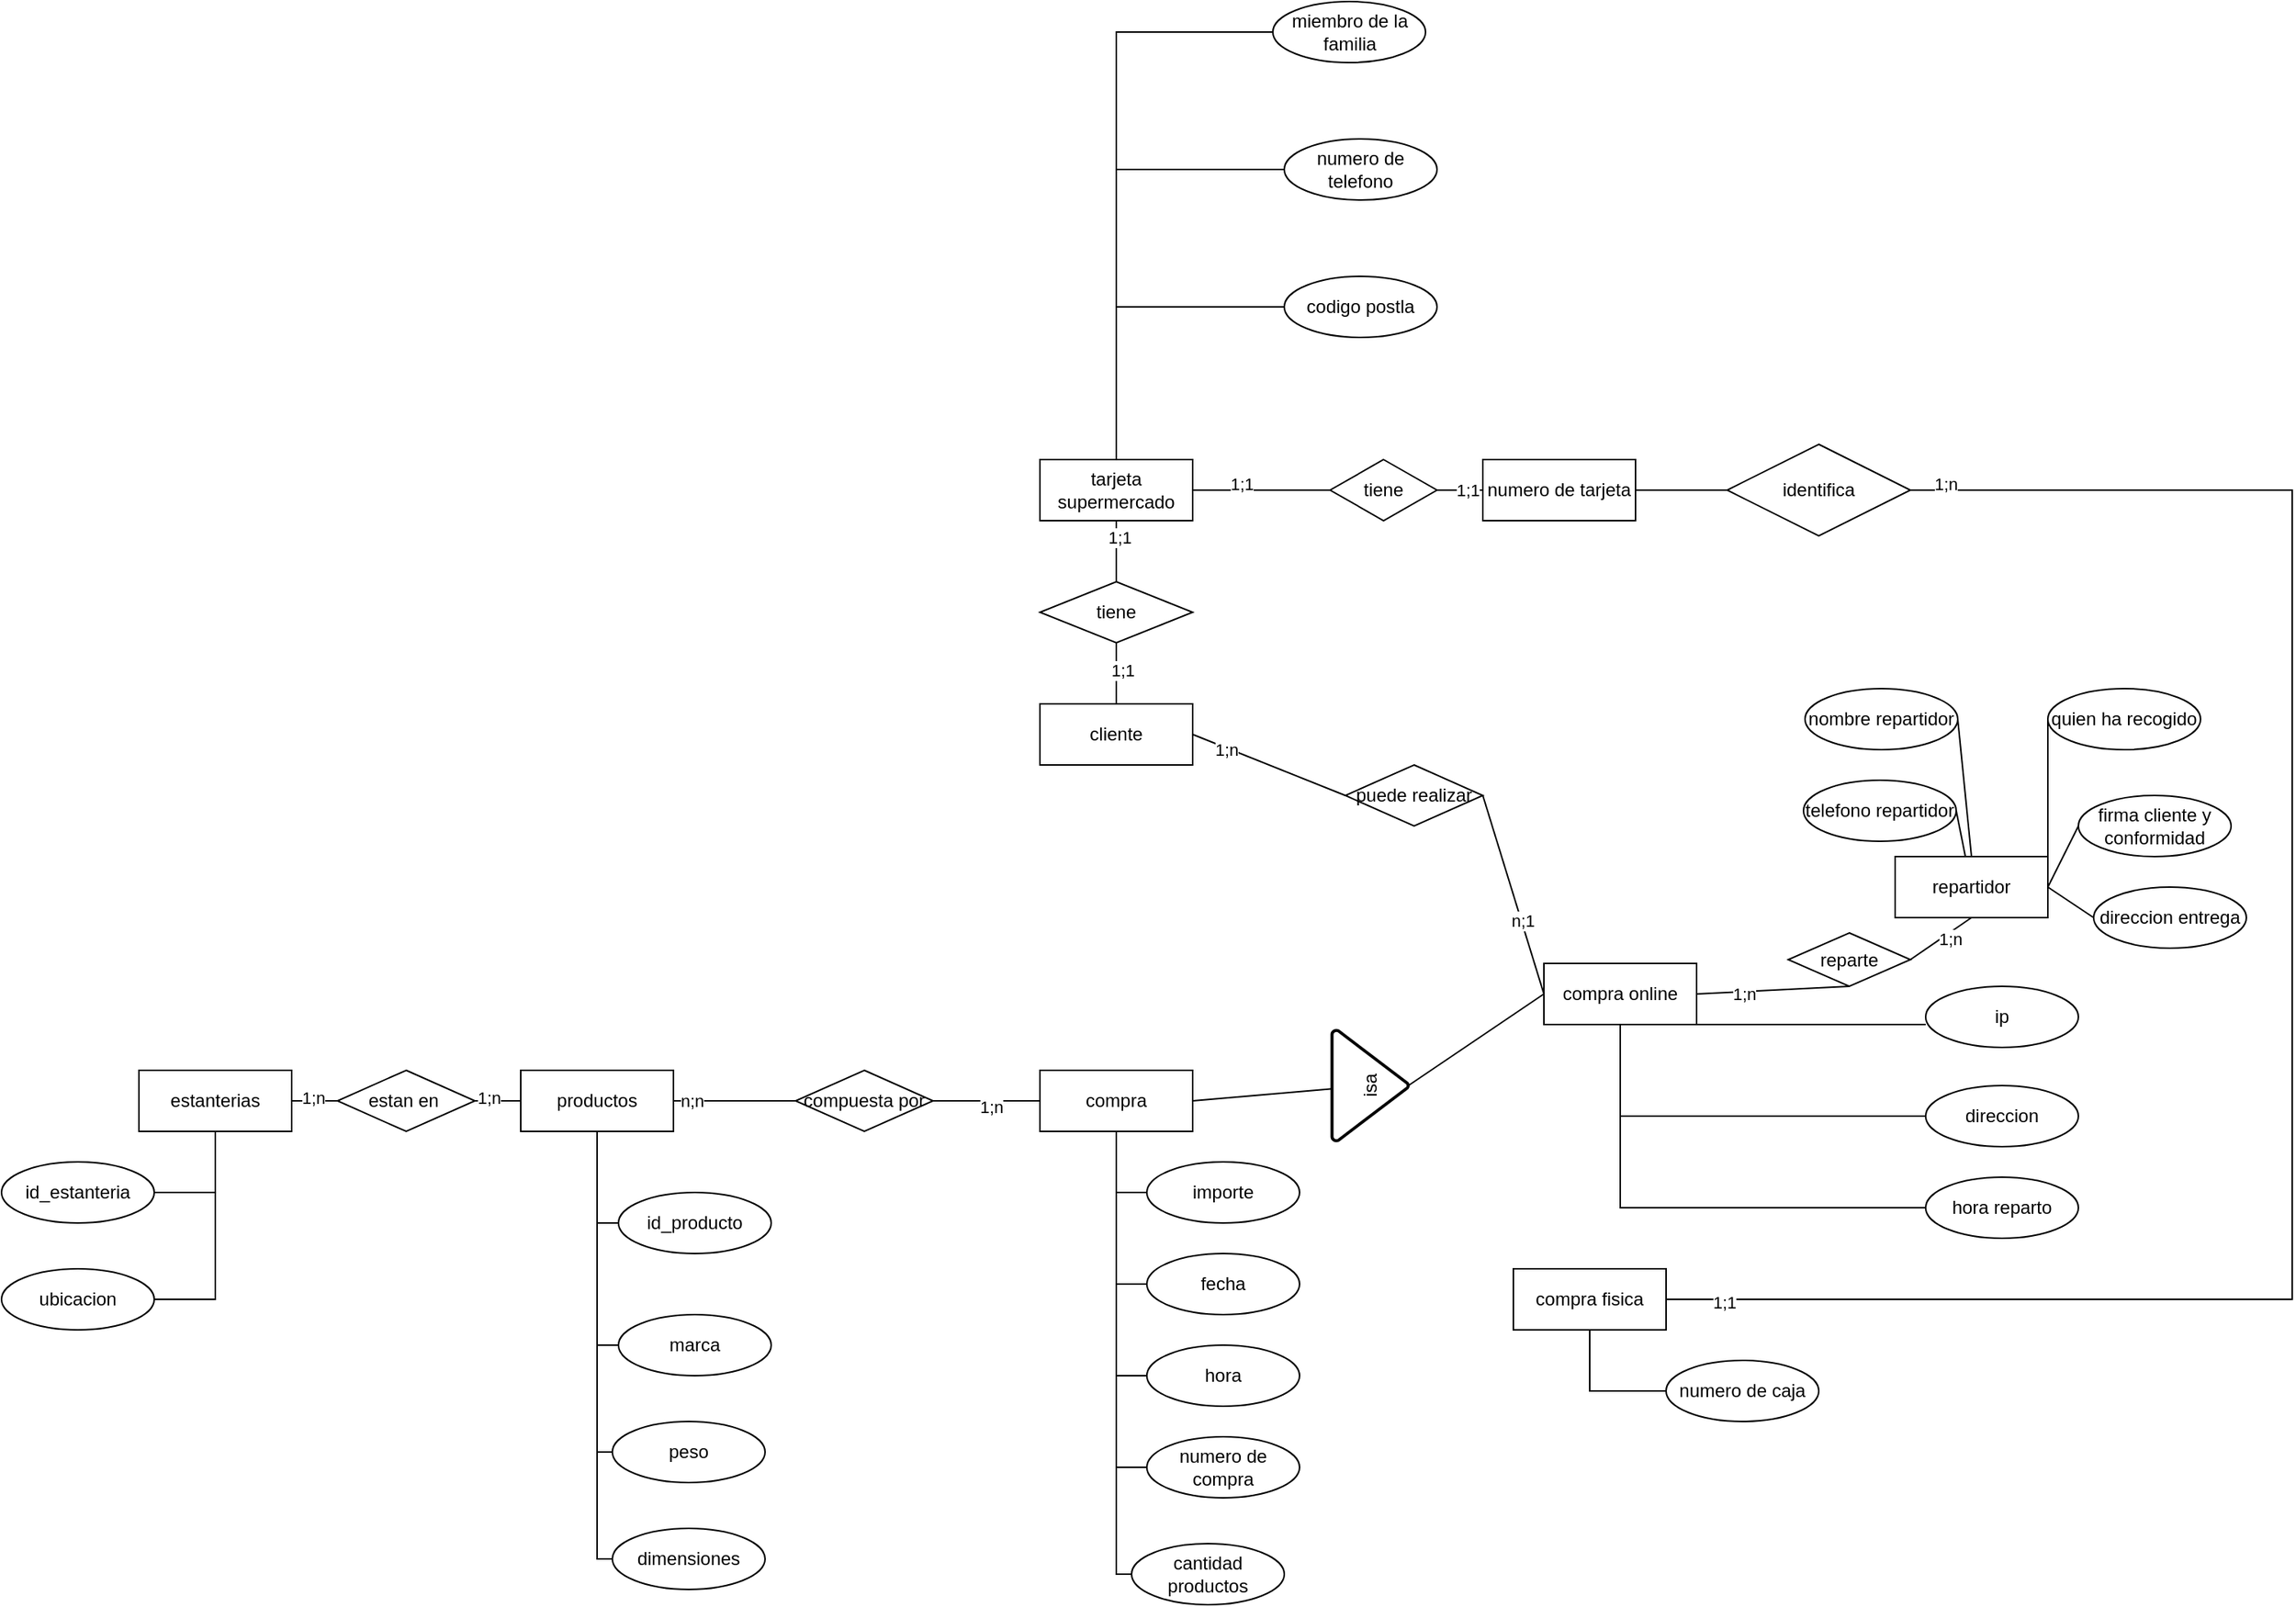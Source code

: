 <mxfile version="22.0.3" type="device">
  <diagram name="Página-1" id="BHrCa9ge2F1a9FvnaqaG">
    <mxGraphModel dx="3005" dy="2689" grid="1" gridSize="10" guides="1" tooltips="1" connect="1" arrows="1" fold="1" page="1" pageScale="1" pageWidth="827" pageHeight="1169" math="0" shadow="0">
      <root>
        <mxCell id="0" />
        <mxCell id="1" parent="0" />
        <mxCell id="OjxcFGNKwH3GC3r0dVM3-7" value="tarjeta supermercado" style="whiteSpace=wrap;html=1;align=center;" vertex="1" parent="1">
          <mxGeometry x="690" y="-10" width="100" height="40" as="geometry" />
        </mxCell>
        <mxCell id="OjxcFGNKwH3GC3r0dVM3-8" value="compra fisica" style="whiteSpace=wrap;html=1;align=center;" vertex="1" parent="1">
          <mxGeometry x="1000" y="520" width="100" height="40" as="geometry" />
        </mxCell>
        <mxCell id="OjxcFGNKwH3GC3r0dVM3-9" value="cliente" style="whiteSpace=wrap;html=1;align=center;" vertex="1" parent="1">
          <mxGeometry x="690" y="150" width="100" height="40" as="geometry" />
        </mxCell>
        <mxCell id="OjxcFGNKwH3GC3r0dVM3-10" value="estanterias" style="whiteSpace=wrap;html=1;align=center;" vertex="1" parent="1">
          <mxGeometry x="100" y="390" width="100" height="40" as="geometry" />
        </mxCell>
        <mxCell id="OjxcFGNKwH3GC3r0dVM3-11" value="productos" style="whiteSpace=wrap;html=1;align=center;" vertex="1" parent="1">
          <mxGeometry x="350" y="390" width="100" height="40" as="geometry" />
        </mxCell>
        <mxCell id="OjxcFGNKwH3GC3r0dVM3-18" value="identifica" style="shape=rhombus;perimeter=rhombusPerimeter;whiteSpace=wrap;html=1;align=center;" vertex="1" parent="1">
          <mxGeometry x="1140" y="-20" width="120" height="60" as="geometry" />
        </mxCell>
        <mxCell id="OjxcFGNKwH3GC3r0dVM3-38" value="nombre repartidor" style="ellipse;whiteSpace=wrap;html=1;align=center;" vertex="1" parent="1">
          <mxGeometry x="1191" y="140" width="100" height="40" as="geometry" />
        </mxCell>
        <mxCell id="OjxcFGNKwH3GC3r0dVM3-39" value="firma cliente y conformidad" style="ellipse;whiteSpace=wrap;html=1;align=center;" vertex="1" parent="1">
          <mxGeometry x="1370" y="210" width="100" height="40" as="geometry" />
        </mxCell>
        <mxCell id="OjxcFGNKwH3GC3r0dVM3-40" value="numero de compra" style="ellipse;whiteSpace=wrap;html=1;align=center;" vertex="1" parent="1">
          <mxGeometry x="760" y="630" width="100" height="40" as="geometry" />
        </mxCell>
        <mxCell id="OjxcFGNKwH3GC3r0dVM3-42" value="hora" style="ellipse;whiteSpace=wrap;html=1;align=center;" vertex="1" parent="1">
          <mxGeometry x="760" y="570" width="100" height="40" as="geometry" />
        </mxCell>
        <mxCell id="OjxcFGNKwH3GC3r0dVM3-43" value="fecha" style="ellipse;whiteSpace=wrap;html=1;align=center;" vertex="1" parent="1">
          <mxGeometry x="760" y="510" width="100" height="40" as="geometry" />
        </mxCell>
        <mxCell id="OjxcFGNKwH3GC3r0dVM3-44" value="importe" style="ellipse;whiteSpace=wrap;html=1;align=center;" vertex="1" parent="1">
          <mxGeometry x="760" y="450" width="100" height="40" as="geometry" />
        </mxCell>
        <mxCell id="OjxcFGNKwH3GC3r0dVM3-45" value="ubicacion" style="ellipse;whiteSpace=wrap;html=1;align=center;" vertex="1" parent="1">
          <mxGeometry x="10" y="520" width="100" height="40" as="geometry" />
        </mxCell>
        <mxCell id="OjxcFGNKwH3GC3r0dVM3-46" value="id_estanteria" style="ellipse;whiteSpace=wrap;html=1;align=center;" vertex="1" parent="1">
          <mxGeometry x="10" y="450" width="100" height="40" as="geometry" />
        </mxCell>
        <mxCell id="OjxcFGNKwH3GC3r0dVM3-48" value="dimensiones" style="ellipse;whiteSpace=wrap;html=1;align=center;" vertex="1" parent="1">
          <mxGeometry x="410" y="690" width="100" height="40" as="geometry" />
        </mxCell>
        <mxCell id="OjxcFGNKwH3GC3r0dVM3-49" value="peso" style="ellipse;whiteSpace=wrap;html=1;align=center;" vertex="1" parent="1">
          <mxGeometry x="410" y="620" width="100" height="40" as="geometry" />
        </mxCell>
        <mxCell id="OjxcFGNKwH3GC3r0dVM3-50" value="marca" style="ellipse;whiteSpace=wrap;html=1;align=center;" vertex="1" parent="1">
          <mxGeometry x="414" y="550" width="100" height="40" as="geometry" />
        </mxCell>
        <mxCell id="OjxcFGNKwH3GC3r0dVM3-51" value="id_producto" style="ellipse;whiteSpace=wrap;html=1;align=center;" vertex="1" parent="1">
          <mxGeometry x="414" y="470" width="100" height="40" as="geometry" />
        </mxCell>
        <mxCell id="OjxcFGNKwH3GC3r0dVM3-52" value="" style="endArrow=none;html=1;rounded=0;entryX=0;entryY=0.5;entryDx=0;entryDy=0;exitX=0.5;exitY=1;exitDx=0;exitDy=0;" edge="1" parent="1" source="OjxcFGNKwH3GC3r0dVM3-11" target="OjxcFGNKwH3GC3r0dVM3-51">
          <mxGeometry relative="1" as="geometry">
            <mxPoint x="370" y="430" as="sourcePoint" />
            <mxPoint x="530" y="430" as="targetPoint" />
            <Array as="points">
              <mxPoint x="400" y="490" />
            </Array>
          </mxGeometry>
        </mxCell>
        <mxCell id="OjxcFGNKwH3GC3r0dVM3-53" value="" style="endArrow=none;html=1;rounded=0;entryX=0;entryY=0.5;entryDx=0;entryDy=0;" edge="1" parent="1" target="OjxcFGNKwH3GC3r0dVM3-50">
          <mxGeometry relative="1" as="geometry">
            <mxPoint x="400" y="490" as="sourcePoint" />
            <mxPoint x="530" y="430" as="targetPoint" />
            <Array as="points">
              <mxPoint x="400" y="570" />
            </Array>
          </mxGeometry>
        </mxCell>
        <mxCell id="OjxcFGNKwH3GC3r0dVM3-54" value="" style="endArrow=none;html=1;rounded=0;entryX=0;entryY=0.5;entryDx=0;entryDy=0;" edge="1" parent="1" target="OjxcFGNKwH3GC3r0dVM3-49">
          <mxGeometry relative="1" as="geometry">
            <mxPoint x="400" y="570" as="sourcePoint" />
            <mxPoint x="530" y="430" as="targetPoint" />
            <Array as="points">
              <mxPoint x="400" y="640" />
            </Array>
          </mxGeometry>
        </mxCell>
        <mxCell id="OjxcFGNKwH3GC3r0dVM3-55" value="" style="endArrow=none;html=1;rounded=0;entryX=0;entryY=0.5;entryDx=0;entryDy=0;" edge="1" parent="1" target="OjxcFGNKwH3GC3r0dVM3-48">
          <mxGeometry relative="1" as="geometry">
            <mxPoint x="400" y="640" as="sourcePoint" />
            <mxPoint x="530" y="430" as="targetPoint" />
            <Array as="points">
              <mxPoint x="400" y="710" />
            </Array>
          </mxGeometry>
        </mxCell>
        <mxCell id="OjxcFGNKwH3GC3r0dVM3-57" value="" style="endArrow=none;html=1;rounded=0;entryX=0;entryY=0.5;entryDx=0;entryDy=0;" edge="1" parent="1" source="OjxcFGNKwH3GC3r0dVM3-10" target="OjxcFGNKwH3GC3r0dVM3-11">
          <mxGeometry relative="1" as="geometry">
            <mxPoint x="370" y="430" as="sourcePoint" />
            <mxPoint x="530" y="430" as="targetPoint" />
          </mxGeometry>
        </mxCell>
        <mxCell id="OjxcFGNKwH3GC3r0dVM3-123" value="1;n" style="edgeLabel;html=1;align=center;verticalAlign=middle;resizable=0;points=[];" vertex="1" connectable="0" parent="OjxcFGNKwH3GC3r0dVM3-57">
          <mxGeometry x="0.723" y="2" relative="1" as="geometry">
            <mxPoint as="offset" />
          </mxGeometry>
        </mxCell>
        <mxCell id="OjxcFGNKwH3GC3r0dVM3-124" value="1;n" style="edgeLabel;html=1;align=center;verticalAlign=middle;resizable=0;points=[];" vertex="1" connectable="0" parent="OjxcFGNKwH3GC3r0dVM3-57">
          <mxGeometry x="-0.822" y="2" relative="1" as="geometry">
            <mxPoint as="offset" />
          </mxGeometry>
        </mxCell>
        <mxCell id="OjxcFGNKwH3GC3r0dVM3-22" value="estan en&amp;nbsp;" style="shape=rhombus;perimeter=rhombusPerimeter;whiteSpace=wrap;html=1;align=center;" vertex="1" parent="1">
          <mxGeometry x="230" y="390" width="90" height="40" as="geometry" />
        </mxCell>
        <mxCell id="OjxcFGNKwH3GC3r0dVM3-58" value="" style="endArrow=none;html=1;rounded=0;exitX=1;exitY=0.5;exitDx=0;exitDy=0;entryX=0.5;entryY=1;entryDx=0;entryDy=0;" edge="1" parent="1" source="OjxcFGNKwH3GC3r0dVM3-46" target="OjxcFGNKwH3GC3r0dVM3-10">
          <mxGeometry relative="1" as="geometry">
            <mxPoint x="290" y="460" as="sourcePoint" />
            <mxPoint x="450" y="460" as="targetPoint" />
            <Array as="points">
              <mxPoint x="150" y="470" />
            </Array>
          </mxGeometry>
        </mxCell>
        <mxCell id="OjxcFGNKwH3GC3r0dVM3-59" value="" style="endArrow=none;html=1;rounded=0;exitX=1;exitY=0.5;exitDx=0;exitDy=0;" edge="1" parent="1" source="OjxcFGNKwH3GC3r0dVM3-45">
          <mxGeometry relative="1" as="geometry">
            <mxPoint x="290" y="460" as="sourcePoint" />
            <mxPoint x="150" y="470" as="targetPoint" />
            <Array as="points">
              <mxPoint x="150" y="540" />
            </Array>
          </mxGeometry>
        </mxCell>
        <mxCell id="OjxcFGNKwH3GC3r0dVM3-60" value="compra" style="whiteSpace=wrap;html=1;align=center;" vertex="1" parent="1">
          <mxGeometry x="690" y="390" width="100" height="40" as="geometry" />
        </mxCell>
        <mxCell id="OjxcFGNKwH3GC3r0dVM3-63" value="" style="endArrow=none;html=1;rounded=0;exitX=1;exitY=0.5;exitDx=0;exitDy=0;entryX=0;entryY=0.5;entryDx=0;entryDy=0;" edge="1" parent="1" source="OjxcFGNKwH3GC3r0dVM3-61" target="OjxcFGNKwH3GC3r0dVM3-60">
          <mxGeometry relative="1" as="geometry">
            <mxPoint x="500" y="460" as="sourcePoint" />
            <mxPoint x="660" y="460" as="targetPoint" />
          </mxGeometry>
        </mxCell>
        <mxCell id="OjxcFGNKwH3GC3r0dVM3-126" value="1;n" style="edgeLabel;html=1;align=center;verticalAlign=middle;resizable=0;points=[];" vertex="1" connectable="0" parent="OjxcFGNKwH3GC3r0dVM3-63">
          <mxGeometry x="0.086" y="-4" relative="1" as="geometry">
            <mxPoint as="offset" />
          </mxGeometry>
        </mxCell>
        <mxCell id="OjxcFGNKwH3GC3r0dVM3-64" value="" style="endArrow=none;html=1;rounded=0;exitX=1;exitY=0.5;exitDx=0;exitDy=0;entryX=0;entryY=0.5;entryDx=0;entryDy=0;" edge="1" parent="1" source="OjxcFGNKwH3GC3r0dVM3-11" target="OjxcFGNKwH3GC3r0dVM3-61">
          <mxGeometry relative="1" as="geometry">
            <mxPoint x="450" y="410" as="sourcePoint" />
            <mxPoint x="690" y="410" as="targetPoint" />
          </mxGeometry>
        </mxCell>
        <mxCell id="OjxcFGNKwH3GC3r0dVM3-125" value="n;n" style="edgeLabel;html=1;align=center;verticalAlign=middle;resizable=0;points=[];" vertex="1" connectable="0" parent="OjxcFGNKwH3GC3r0dVM3-64">
          <mxGeometry x="-0.7" relative="1" as="geometry">
            <mxPoint as="offset" />
          </mxGeometry>
        </mxCell>
        <mxCell id="OjxcFGNKwH3GC3r0dVM3-61" value="compuesta por" style="shape=rhombus;perimeter=rhombusPerimeter;whiteSpace=wrap;html=1;align=center;" vertex="1" parent="1">
          <mxGeometry x="530" y="390" width="90" height="40" as="geometry" />
        </mxCell>
        <mxCell id="OjxcFGNKwH3GC3r0dVM3-65" value="" style="endArrow=none;html=1;rounded=0;exitX=0.5;exitY=1;exitDx=0;exitDy=0;entryX=0;entryY=0.5;entryDx=0;entryDy=0;" edge="1" parent="1" source="OjxcFGNKwH3GC3r0dVM3-60" target="OjxcFGNKwH3GC3r0dVM3-44">
          <mxGeometry relative="1" as="geometry">
            <mxPoint x="500" y="460" as="sourcePoint" />
            <mxPoint x="660" y="460" as="targetPoint" />
            <Array as="points">
              <mxPoint x="740" y="470" />
            </Array>
          </mxGeometry>
        </mxCell>
        <mxCell id="OjxcFGNKwH3GC3r0dVM3-66" value="" style="endArrow=none;html=1;rounded=0;exitX=0.5;exitY=1;exitDx=0;exitDy=0;entryX=0;entryY=0.5;entryDx=0;entryDy=0;" edge="1" parent="1" source="OjxcFGNKwH3GC3r0dVM3-60" target="OjxcFGNKwH3GC3r0dVM3-43">
          <mxGeometry relative="1" as="geometry">
            <mxPoint x="500" y="460" as="sourcePoint" />
            <mxPoint x="660" y="460" as="targetPoint" />
            <Array as="points">
              <mxPoint x="740" y="530" />
            </Array>
          </mxGeometry>
        </mxCell>
        <mxCell id="OjxcFGNKwH3GC3r0dVM3-67" value="" style="endArrow=none;html=1;rounded=0;exitX=0.5;exitY=1;exitDx=0;exitDy=0;entryX=0;entryY=0.5;entryDx=0;entryDy=0;" edge="1" parent="1" source="OjxcFGNKwH3GC3r0dVM3-60" target="OjxcFGNKwH3GC3r0dVM3-42">
          <mxGeometry relative="1" as="geometry">
            <mxPoint x="500" y="460" as="sourcePoint" />
            <mxPoint x="660" y="460" as="targetPoint" />
            <Array as="points">
              <mxPoint x="740" y="590" />
            </Array>
          </mxGeometry>
        </mxCell>
        <mxCell id="OjxcFGNKwH3GC3r0dVM3-68" value="" style="endArrow=none;html=1;rounded=0;entryX=0;entryY=0.5;entryDx=0;entryDy=0;" edge="1" parent="1" target="OjxcFGNKwH3GC3r0dVM3-40">
          <mxGeometry relative="1" as="geometry">
            <mxPoint x="740" y="590" as="sourcePoint" />
            <mxPoint x="850" y="470" as="targetPoint" />
            <Array as="points">
              <mxPoint x="740" y="650" />
            </Array>
          </mxGeometry>
        </mxCell>
        <mxCell id="OjxcFGNKwH3GC3r0dVM3-71" value="miembro de la familia" style="ellipse;whiteSpace=wrap;html=1;align=center;" vertex="1" parent="1">
          <mxGeometry x="842.5" y="-310" width="100" height="40" as="geometry" />
        </mxCell>
        <mxCell id="OjxcFGNKwH3GC3r0dVM3-72" value="numero de telefono" style="ellipse;whiteSpace=wrap;html=1;align=center;" vertex="1" parent="1">
          <mxGeometry x="850" y="-220" width="100" height="40" as="geometry" />
        </mxCell>
        <mxCell id="OjxcFGNKwH3GC3r0dVM3-73" value="codigo postla" style="ellipse;whiteSpace=wrap;html=1;align=center;" vertex="1" parent="1">
          <mxGeometry x="850" y="-130" width="100" height="40" as="geometry" />
        </mxCell>
        <mxCell id="OjxcFGNKwH3GC3r0dVM3-74" value="numero de caja" style="ellipse;whiteSpace=wrap;html=1;align=center;" vertex="1" parent="1">
          <mxGeometry x="1100" y="580" width="100" height="40" as="geometry" />
        </mxCell>
        <mxCell id="OjxcFGNKwH3GC3r0dVM3-75" value="hora reparto" style="ellipse;whiteSpace=wrap;html=1;align=center;" vertex="1" parent="1">
          <mxGeometry x="1270" y="460" width="100" height="40" as="geometry" />
        </mxCell>
        <mxCell id="OjxcFGNKwH3GC3r0dVM3-76" value="direccion" style="ellipse;whiteSpace=wrap;html=1;align=center;" vertex="1" parent="1">
          <mxGeometry x="1270" y="400" width="100" height="40" as="geometry" />
        </mxCell>
        <mxCell id="OjxcFGNKwH3GC3r0dVM3-77" value="ip" style="ellipse;whiteSpace=wrap;html=1;align=center;" vertex="1" parent="1">
          <mxGeometry x="1270" y="335" width="100" height="40" as="geometry" />
        </mxCell>
        <mxCell id="OjxcFGNKwH3GC3r0dVM3-78" value="cantidad productos" style="ellipse;whiteSpace=wrap;html=1;align=center;" vertex="1" parent="1">
          <mxGeometry x="750" y="700" width="100" height="40" as="geometry" />
        </mxCell>
        <mxCell id="OjxcFGNKwH3GC3r0dVM3-79" value="" style="endArrow=none;html=1;rounded=0;exitX=0.5;exitY=1;exitDx=0;exitDy=0;" edge="1" parent="1" source="OjxcFGNKwH3GC3r0dVM3-60" target="OjxcFGNKwH3GC3r0dVM3-78">
          <mxGeometry relative="1" as="geometry">
            <mxPoint x="600" y="370" as="sourcePoint" />
            <mxPoint x="760" y="370" as="targetPoint" />
            <Array as="points">
              <mxPoint x="740" y="720" />
            </Array>
          </mxGeometry>
        </mxCell>
        <mxCell id="OjxcFGNKwH3GC3r0dVM3-80" value="compra online" style="whiteSpace=wrap;html=1;align=center;" vertex="1" parent="1">
          <mxGeometry x="1020" y="320" width="100" height="40" as="geometry" />
        </mxCell>
        <mxCell id="OjxcFGNKwH3GC3r0dVM3-82" value="" style="endArrow=none;html=1;rounded=0;entryX=0;entryY=0.5;entryDx=0;entryDy=0;exitX=1;exitY=0.5;exitDx=0;exitDy=0;" edge="1" parent="1" source="OjxcFGNKwH3GC3r0dVM3-81" target="OjxcFGNKwH3GC3r0dVM3-80">
          <mxGeometry relative="1" as="geometry">
            <mxPoint x="760" y="370" as="sourcePoint" />
            <mxPoint x="920" y="370" as="targetPoint" />
          </mxGeometry>
        </mxCell>
        <mxCell id="OjxcFGNKwH3GC3r0dVM3-132" value="n;1" style="edgeLabel;html=1;align=center;verticalAlign=middle;resizable=0;points=[];" vertex="1" connectable="0" parent="OjxcFGNKwH3GC3r0dVM3-82">
          <mxGeometry x="0.261" relative="1" as="geometry">
            <mxPoint as="offset" />
          </mxGeometry>
        </mxCell>
        <mxCell id="OjxcFGNKwH3GC3r0dVM3-83" value="" style="endArrow=none;html=1;rounded=0;entryX=0;entryY=0.5;entryDx=0;entryDy=0;exitX=1;exitY=0.5;exitDx=0;exitDy=0;" edge="1" parent="1" source="OjxcFGNKwH3GC3r0dVM3-9" target="OjxcFGNKwH3GC3r0dVM3-81">
          <mxGeometry relative="1" as="geometry">
            <mxPoint x="756" y="390" as="sourcePoint" />
            <mxPoint x="1060" y="280" as="targetPoint" />
          </mxGeometry>
        </mxCell>
        <mxCell id="OjxcFGNKwH3GC3r0dVM3-131" value="1;n" style="edgeLabel;html=1;align=center;verticalAlign=middle;resizable=0;points=[];" vertex="1" connectable="0" parent="OjxcFGNKwH3GC3r0dVM3-83">
          <mxGeometry x="-0.552" y="-1" relative="1" as="geometry">
            <mxPoint as="offset" />
          </mxGeometry>
        </mxCell>
        <mxCell id="OjxcFGNKwH3GC3r0dVM3-81" value="puede realizar" style="shape=rhombus;perimeter=rhombusPerimeter;whiteSpace=wrap;html=1;align=center;" vertex="1" parent="1">
          <mxGeometry x="890" y="190" width="90" height="40" as="geometry" />
        </mxCell>
        <mxCell id="OjxcFGNKwH3GC3r0dVM3-84" value="" style="endArrow=none;html=1;rounded=0;exitX=0.5;exitY=1;exitDx=0;exitDy=0;" edge="1" parent="1" source="OjxcFGNKwH3GC3r0dVM3-80">
          <mxGeometry relative="1" as="geometry">
            <mxPoint x="960" y="370" as="sourcePoint" />
            <mxPoint x="1270" y="360" as="targetPoint" />
            <Array as="points" />
          </mxGeometry>
        </mxCell>
        <mxCell id="OjxcFGNKwH3GC3r0dVM3-85" value="" style="endArrow=none;html=1;rounded=0;exitX=0.5;exitY=1;exitDx=0;exitDy=0;entryX=0;entryY=0.5;entryDx=0;entryDy=0;" edge="1" parent="1" source="OjxcFGNKwH3GC3r0dVM3-80" target="OjxcFGNKwH3GC3r0dVM3-76">
          <mxGeometry relative="1" as="geometry">
            <mxPoint x="960" y="370" as="sourcePoint" />
            <mxPoint x="1120" y="370" as="targetPoint" />
            <Array as="points">
              <mxPoint x="1070" y="420" />
            </Array>
          </mxGeometry>
        </mxCell>
        <mxCell id="OjxcFGNKwH3GC3r0dVM3-86" value="" style="endArrow=none;html=1;rounded=0;exitX=0.5;exitY=1;exitDx=0;exitDy=0;entryX=0;entryY=0.5;entryDx=0;entryDy=0;" edge="1" parent="1" source="OjxcFGNKwH3GC3r0dVM3-80" target="OjxcFGNKwH3GC3r0dVM3-75">
          <mxGeometry relative="1" as="geometry">
            <mxPoint x="960" y="370" as="sourcePoint" />
            <mxPoint x="1120" y="370" as="targetPoint" />
            <Array as="points">
              <mxPoint x="1070" y="480" />
            </Array>
          </mxGeometry>
        </mxCell>
        <mxCell id="OjxcFGNKwH3GC3r0dVM3-90" value="" style="endArrow=none;html=1;rounded=0;entryX=0;entryY=0.5;entryDx=0;entryDy=0;exitX=0.5;exitY=1;exitDx=0;exitDy=0;exitPerimeter=0;" edge="1" parent="1" source="OjxcFGNKwH3GC3r0dVM3-93" target="OjxcFGNKwH3GC3r0dVM3-80">
          <mxGeometry relative="1" as="geometry">
            <mxPoint x="990" y="320" as="sourcePoint" />
            <mxPoint x="990" y="410" as="targetPoint" />
          </mxGeometry>
        </mxCell>
        <mxCell id="OjxcFGNKwH3GC3r0dVM3-93" value="isa" style="strokeWidth=2;html=1;shape=mxgraph.flowchart.merge_or_storage;whiteSpace=wrap;rotation=-90;" vertex="1" parent="1">
          <mxGeometry x="870" y="375" width="72.5" height="50" as="geometry" />
        </mxCell>
        <mxCell id="OjxcFGNKwH3GC3r0dVM3-96" value="" style="endArrow=none;html=1;rounded=0;entryX=0.5;entryY=0;entryDx=0;entryDy=0;entryPerimeter=0;exitX=0.5;exitY=1;exitDx=0;exitDy=0;" edge="1" parent="1" source="OjxcFGNKwH3GC3r0dVM3-19" target="OjxcFGNKwH3GC3r0dVM3-9">
          <mxGeometry relative="1" as="geometry">
            <mxPoint x="440" y="110" as="sourcePoint" />
            <mxPoint x="600" y="110" as="targetPoint" />
          </mxGeometry>
        </mxCell>
        <mxCell id="OjxcFGNKwH3GC3r0dVM3-127" value="1;1" style="edgeLabel;html=1;align=center;verticalAlign=middle;resizable=0;points=[];" vertex="1" connectable="0" parent="OjxcFGNKwH3GC3r0dVM3-96">
          <mxGeometry x="-0.1" y="4" relative="1" as="geometry">
            <mxPoint as="offset" />
          </mxGeometry>
        </mxCell>
        <mxCell id="OjxcFGNKwH3GC3r0dVM3-97" value="" style="endArrow=none;html=1;rounded=0;entryX=0.5;entryY=0;entryDx=0;entryDy=0;exitX=0.5;exitY=1;exitDx=0;exitDy=0;" edge="1" parent="1" source="OjxcFGNKwH3GC3r0dVM3-7" target="OjxcFGNKwH3GC3r0dVM3-19">
          <mxGeometry relative="1" as="geometry">
            <mxPoint x="740" y="30" as="sourcePoint" />
            <mxPoint x="739" y="144" as="targetPoint" />
            <Array as="points">
              <mxPoint x="740" y="40" />
            </Array>
          </mxGeometry>
        </mxCell>
        <mxCell id="OjxcFGNKwH3GC3r0dVM3-128" value="1;1" style="edgeLabel;html=1;align=center;verticalAlign=middle;resizable=0;points=[];" vertex="1" connectable="0" parent="OjxcFGNKwH3GC3r0dVM3-97">
          <mxGeometry x="-0.45" y="2" relative="1" as="geometry">
            <mxPoint as="offset" />
          </mxGeometry>
        </mxCell>
        <mxCell id="OjxcFGNKwH3GC3r0dVM3-19" value="tiene" style="shape=rhombus;perimeter=rhombusPerimeter;whiteSpace=wrap;html=1;align=center;" vertex="1" parent="1">
          <mxGeometry x="690" y="70" width="100" height="40" as="geometry" />
        </mxCell>
        <mxCell id="OjxcFGNKwH3GC3r0dVM3-98" value="" style="endArrow=none;html=1;rounded=0;exitX=1;exitY=0.5;exitDx=0;exitDy=0;entryX=0;entryY=0.5;entryDx=0;entryDy=0;" edge="1" parent="1" source="OjxcFGNKwH3GC3r0dVM3-6" target="OjxcFGNKwH3GC3r0dVM3-18">
          <mxGeometry relative="1" as="geometry">
            <mxPoint x="790" y="110" as="sourcePoint" />
            <mxPoint x="950" y="110" as="targetPoint" />
          </mxGeometry>
        </mxCell>
        <mxCell id="OjxcFGNKwH3GC3r0dVM3-99" value="" style="endArrow=none;html=1;rounded=0;exitX=1;exitY=0.5;exitDx=0;exitDy=0;entryX=1;entryY=0.5;entryDx=0;entryDy=0;" edge="1" parent="1" source="OjxcFGNKwH3GC3r0dVM3-18" target="OjxcFGNKwH3GC3r0dVM3-8">
          <mxGeometry relative="1" as="geometry">
            <mxPoint x="790" y="110" as="sourcePoint" />
            <mxPoint x="950" y="110" as="targetPoint" />
            <Array as="points">
              <mxPoint x="1510" y="10" />
              <mxPoint x="1510" y="540" />
            </Array>
          </mxGeometry>
        </mxCell>
        <mxCell id="OjxcFGNKwH3GC3r0dVM3-133" value="1;1" style="edgeLabel;html=1;align=center;verticalAlign=middle;resizable=0;points=[];" vertex="1" connectable="0" parent="OjxcFGNKwH3GC3r0dVM3-99">
          <mxGeometry x="0.936" y="2" relative="1" as="geometry">
            <mxPoint as="offset" />
          </mxGeometry>
        </mxCell>
        <mxCell id="OjxcFGNKwH3GC3r0dVM3-134" value="1;n" style="edgeLabel;html=1;align=center;verticalAlign=middle;resizable=0;points=[];" vertex="1" connectable="0" parent="OjxcFGNKwH3GC3r0dVM3-99">
          <mxGeometry x="-0.961" y="4" relative="1" as="geometry">
            <mxPoint as="offset" />
          </mxGeometry>
        </mxCell>
        <mxCell id="OjxcFGNKwH3GC3r0dVM3-101" value="" style="endArrow=none;html=1;rounded=0;exitX=1;exitY=0.5;exitDx=0;exitDy=0;entryX=0;entryY=0.5;entryDx=0;entryDy=0;" edge="1" parent="1" source="OjxcFGNKwH3GC3r0dVM3-7" target="OjxcFGNKwH3GC3r0dVM3-17">
          <mxGeometry relative="1" as="geometry">
            <mxPoint x="790" y="10" as="sourcePoint" />
            <mxPoint x="1140" y="10" as="targetPoint" />
          </mxGeometry>
        </mxCell>
        <mxCell id="OjxcFGNKwH3GC3r0dVM3-129" value="1;1" style="edgeLabel;html=1;align=center;verticalAlign=middle;resizable=0;points=[];" vertex="1" connectable="0" parent="OjxcFGNKwH3GC3r0dVM3-101">
          <mxGeometry x="-0.289" y="4" relative="1" as="geometry">
            <mxPoint as="offset" />
          </mxGeometry>
        </mxCell>
        <mxCell id="OjxcFGNKwH3GC3r0dVM3-17" value="tiene" style="shape=rhombus;perimeter=rhombusPerimeter;whiteSpace=wrap;html=1;align=center;" vertex="1" parent="1">
          <mxGeometry x="880" y="-10" width="70" height="40" as="geometry" />
        </mxCell>
        <mxCell id="OjxcFGNKwH3GC3r0dVM3-102" value="" style="endArrow=none;html=1;rounded=0;exitX=1;exitY=0.5;exitDx=0;exitDy=0;entryX=0;entryY=0.5;entryDx=0;entryDy=0;" edge="1" parent="1" source="OjxcFGNKwH3GC3r0dVM3-17" target="OjxcFGNKwH3GC3r0dVM3-6">
          <mxGeometry relative="1" as="geometry">
            <mxPoint x="950" y="10" as="sourcePoint" />
            <mxPoint x="1140" y="10" as="targetPoint" />
          </mxGeometry>
        </mxCell>
        <mxCell id="OjxcFGNKwH3GC3r0dVM3-130" value="1;1" style="edgeLabel;html=1;align=center;verticalAlign=middle;resizable=0;points=[];" vertex="1" connectable="0" parent="OjxcFGNKwH3GC3r0dVM3-102">
          <mxGeometry x="0.333" relative="1" as="geometry">
            <mxPoint as="offset" />
          </mxGeometry>
        </mxCell>
        <mxCell id="OjxcFGNKwH3GC3r0dVM3-6" value="numero de tarjeta" style="whiteSpace=wrap;html=1;align=center;" vertex="1" parent="1">
          <mxGeometry x="980" y="-10" width="100" height="40" as="geometry" />
        </mxCell>
        <mxCell id="OjxcFGNKwH3GC3r0dVM3-103" value="" style="endArrow=none;html=1;rounded=0;exitX=0.5;exitY=0;exitDx=0;exitDy=0;entryX=0;entryY=0.5;entryDx=0;entryDy=0;" edge="1" parent="1" source="OjxcFGNKwH3GC3r0dVM3-7" target="OjxcFGNKwH3GC3r0dVM3-73">
          <mxGeometry relative="1" as="geometry">
            <mxPoint x="860" y="-60" as="sourcePoint" />
            <mxPoint x="1020" y="-60" as="targetPoint" />
            <Array as="points">
              <mxPoint x="740" y="-110" />
            </Array>
          </mxGeometry>
        </mxCell>
        <mxCell id="OjxcFGNKwH3GC3r0dVM3-104" value="" style="endArrow=none;html=1;rounded=0;exitX=0.5;exitY=0;exitDx=0;exitDy=0;entryX=0;entryY=0.5;entryDx=0;entryDy=0;" edge="1" parent="1" source="OjxcFGNKwH3GC3r0dVM3-7" target="OjxcFGNKwH3GC3r0dVM3-72">
          <mxGeometry relative="1" as="geometry">
            <mxPoint x="860" y="-60" as="sourcePoint" />
            <mxPoint x="1020" y="-60" as="targetPoint" />
            <Array as="points">
              <mxPoint x="740" y="-200" />
            </Array>
          </mxGeometry>
        </mxCell>
        <mxCell id="OjxcFGNKwH3GC3r0dVM3-105" value="" style="endArrow=none;html=1;rounded=0;exitX=0.5;exitY=0;exitDx=0;exitDy=0;entryX=0;entryY=0.5;entryDx=0;entryDy=0;" edge="1" parent="1" source="OjxcFGNKwH3GC3r0dVM3-7" target="OjxcFGNKwH3GC3r0dVM3-71">
          <mxGeometry relative="1" as="geometry">
            <mxPoint x="860" y="-60" as="sourcePoint" />
            <mxPoint x="1020" y="-60" as="targetPoint" />
            <Array as="points">
              <mxPoint x="740" y="-290" />
            </Array>
          </mxGeometry>
        </mxCell>
        <mxCell id="OjxcFGNKwH3GC3r0dVM3-108" value="" style="endArrow=none;html=1;rounded=0;exitX=1;exitY=0.5;exitDx=0;exitDy=0;entryX=0.5;entryY=1;entryDx=0;entryDy=0;" edge="1" parent="1" source="OjxcFGNKwH3GC3r0dVM3-16" target="OjxcFGNKwH3GC3r0dVM3-5">
          <mxGeometry relative="1" as="geometry">
            <mxPoint x="1120" y="340" as="sourcePoint" />
            <mxPoint x="1260" y="300" as="targetPoint" />
          </mxGeometry>
        </mxCell>
        <mxCell id="OjxcFGNKwH3GC3r0dVM3-137" value="1;n" style="edgeLabel;html=1;align=center;verticalAlign=middle;resizable=0;points=[];" vertex="1" connectable="0" parent="OjxcFGNKwH3GC3r0dVM3-108">
          <mxGeometry x="0.221" y="-3" relative="1" as="geometry">
            <mxPoint as="offset" />
          </mxGeometry>
        </mxCell>
        <mxCell id="OjxcFGNKwH3GC3r0dVM3-5" value="repartidor" style="whiteSpace=wrap;html=1;align=center;" vertex="1" parent="1">
          <mxGeometry x="1250" y="250" width="100" height="40" as="geometry" />
        </mxCell>
        <mxCell id="OjxcFGNKwH3GC3r0dVM3-110" value="" style="endArrow=none;html=1;rounded=0;exitX=1;exitY=0.5;exitDx=0;exitDy=0;entryX=0.5;entryY=1;entryDx=0;entryDy=0;" edge="1" parent="1" source="OjxcFGNKwH3GC3r0dVM3-80" target="OjxcFGNKwH3GC3r0dVM3-16">
          <mxGeometry relative="1" as="geometry">
            <mxPoint x="1120" y="340" as="sourcePoint" />
            <mxPoint x="1330" y="290" as="targetPoint" />
          </mxGeometry>
        </mxCell>
        <mxCell id="OjxcFGNKwH3GC3r0dVM3-135" value="1;n" style="edgeLabel;html=1;align=center;verticalAlign=middle;resizable=0;points=[];" vertex="1" connectable="0" parent="OjxcFGNKwH3GC3r0dVM3-110">
          <mxGeometry x="-0.381" y="-1" relative="1" as="geometry">
            <mxPoint as="offset" />
          </mxGeometry>
        </mxCell>
        <mxCell id="OjxcFGNKwH3GC3r0dVM3-16" value="reparte" style="shape=rhombus;perimeter=rhombusPerimeter;whiteSpace=wrap;html=1;align=center;" vertex="1" parent="1">
          <mxGeometry x="1180" y="300" width="80" height="35" as="geometry" />
        </mxCell>
        <mxCell id="OjxcFGNKwH3GC3r0dVM3-111" value="quien ha recogido" style="ellipse;whiteSpace=wrap;html=1;align=center;" vertex="1" parent="1">
          <mxGeometry x="1350" y="140" width="100" height="40" as="geometry" />
        </mxCell>
        <mxCell id="OjxcFGNKwH3GC3r0dVM3-112" value="direccion entrega" style="ellipse;whiteSpace=wrap;html=1;align=center;" vertex="1" parent="1">
          <mxGeometry x="1380" y="270" width="100" height="40" as="geometry" />
        </mxCell>
        <mxCell id="OjxcFGNKwH3GC3r0dVM3-113" value="" style="endArrow=none;html=1;rounded=0;exitX=1;exitY=0.5;exitDx=0;exitDy=0;entryX=0;entryY=0.5;entryDx=0;entryDy=0;" edge="1" parent="1" source="OjxcFGNKwH3GC3r0dVM3-5" target="OjxcFGNKwH3GC3r0dVM3-112">
          <mxGeometry relative="1" as="geometry">
            <mxPoint x="1340" y="450" as="sourcePoint" />
            <mxPoint x="1500" y="450" as="targetPoint" />
          </mxGeometry>
        </mxCell>
        <mxCell id="OjxcFGNKwH3GC3r0dVM3-114" value="" style="endArrow=none;html=1;rounded=0;exitX=1;exitY=0.5;exitDx=0;exitDy=0;entryX=0;entryY=0.5;entryDx=0;entryDy=0;" edge="1" parent="1" source="OjxcFGNKwH3GC3r0dVM3-5" target="OjxcFGNKwH3GC3r0dVM3-39">
          <mxGeometry relative="1" as="geometry">
            <mxPoint x="1340" y="450" as="sourcePoint" />
            <mxPoint x="1500" y="450" as="targetPoint" />
          </mxGeometry>
        </mxCell>
        <mxCell id="OjxcFGNKwH3GC3r0dVM3-115" value="" style="endArrow=none;html=1;rounded=0;exitX=1;exitY=0.5;exitDx=0;exitDy=0;entryX=0;entryY=0.5;entryDx=0;entryDy=0;" edge="1" parent="1" source="OjxcFGNKwH3GC3r0dVM3-5" target="OjxcFGNKwH3GC3r0dVM3-111">
          <mxGeometry relative="1" as="geometry">
            <mxPoint x="1340" y="450" as="sourcePoint" />
            <mxPoint x="1500" y="450" as="targetPoint" />
          </mxGeometry>
        </mxCell>
        <mxCell id="OjxcFGNKwH3GC3r0dVM3-118" value="telefono repartidor" style="ellipse;whiteSpace=wrap;html=1;align=center;" vertex="1" parent="1">
          <mxGeometry x="1190" y="200" width="100" height="40" as="geometry" />
        </mxCell>
        <mxCell id="OjxcFGNKwH3GC3r0dVM3-119" value="" style="endArrow=none;html=1;rounded=0;exitX=1;exitY=0.5;exitDx=0;exitDy=0;entryX=0.5;entryY=0;entryDx=0;entryDy=0;" edge="1" parent="1" source="OjxcFGNKwH3GC3r0dVM3-38" target="OjxcFGNKwH3GC3r0dVM3-5">
          <mxGeometry relative="1" as="geometry">
            <mxPoint x="900" y="450" as="sourcePoint" />
            <mxPoint x="1060" y="450" as="targetPoint" />
          </mxGeometry>
        </mxCell>
        <mxCell id="OjxcFGNKwH3GC3r0dVM3-120" value="" style="endArrow=none;html=1;rounded=0;exitX=1;exitY=0.5;exitDx=0;exitDy=0;" edge="1" parent="1" source="OjxcFGNKwH3GC3r0dVM3-118" target="OjxcFGNKwH3GC3r0dVM3-5">
          <mxGeometry relative="1" as="geometry">
            <mxPoint x="900" y="450" as="sourcePoint" />
            <mxPoint x="1060" y="450" as="targetPoint" />
          </mxGeometry>
        </mxCell>
        <mxCell id="OjxcFGNKwH3GC3r0dVM3-121" value="" style="endArrow=none;html=1;rounded=0;exitX=1;exitY=0.5;exitDx=0;exitDy=0;" edge="1" parent="1" source="OjxcFGNKwH3GC3r0dVM3-60" target="OjxcFGNKwH3GC3r0dVM3-93">
          <mxGeometry relative="1" as="geometry">
            <mxPoint x="900" y="450" as="sourcePoint" />
            <mxPoint x="1060" y="450" as="targetPoint" />
          </mxGeometry>
        </mxCell>
        <mxCell id="OjxcFGNKwH3GC3r0dVM3-122" value="" style="endArrow=none;html=1;rounded=0;entryX=0;entryY=0.5;entryDx=0;entryDy=0;exitX=0.5;exitY=1;exitDx=0;exitDy=0;" edge="1" parent="1" source="OjxcFGNKwH3GC3r0dVM3-8" target="OjxcFGNKwH3GC3r0dVM3-74">
          <mxGeometry relative="1" as="geometry">
            <mxPoint x="900" y="450" as="sourcePoint" />
            <mxPoint x="1060" y="450" as="targetPoint" />
            <Array as="points">
              <mxPoint x="1050" y="600" />
            </Array>
          </mxGeometry>
        </mxCell>
      </root>
    </mxGraphModel>
  </diagram>
</mxfile>
